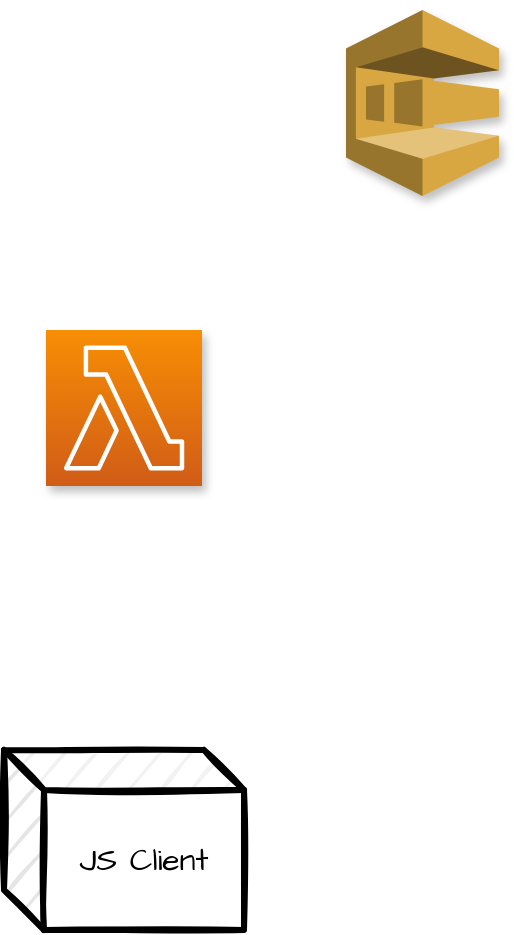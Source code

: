 <mxfile version="15.9.6" type="github">
  <diagram id="XZLAI_RSzJLNkHkKi3j2" name="Page-1">
    <mxGraphModel dx="1298" dy="813" grid="1" gridSize="10" guides="1" tooltips="1" connect="1" arrows="1" fold="1" page="1" pageScale="1" pageWidth="827" pageHeight="1169" math="0" shadow="0">
      <root>
        <mxCell id="0" />
        <mxCell id="1" parent="0" />
        <mxCell id="KVYzFe0HhOGAvs866bpS-1" value="JS Client" style="shape=cube;whiteSpace=wrap;html=1;boundedLbl=1;backgroundOutline=1;darkOpacity=0.05;darkOpacity2=0.1;sketch=1;strokeWidth=3;fontFamily=Architects Daughter;fontSource=https%3A%2F%2Ffonts.googleapis.com%2Fcss%3Ffamily%3DArchitects%2BDaughter;fontSize=16;labelBackgroundColor=none;" parent="1" vertex="1">
          <mxGeometry x="129" y="450" width="120" height="90" as="geometry" />
        </mxCell>
        <mxCell id="h0UVCJsAGZdsQ6SNU_fm-1" value="" style="outlineConnect=0;dashed=0;verticalLabelPosition=bottom;verticalAlign=top;align=center;html=1;shape=mxgraph.aws3.sqs;fillColor=#D9A741;gradientColor=none;sketch=0;strokeColor=#000000;shadow=1;" vertex="1" parent="1">
          <mxGeometry x="300" y="80" width="76.5" height="93" as="geometry" />
        </mxCell>
        <mxCell id="h0UVCJsAGZdsQ6SNU_fm-3" value="" style="sketch=0;points=[[0,0,0],[0.25,0,0],[0.5,0,0],[0.75,0,0],[1,0,0],[0,1,0],[0.25,1,0],[0.5,1,0],[0.75,1,0],[1,1,0],[0,0.25,0],[0,0.5,0],[0,0.75,0],[1,0.25,0],[1,0.5,0],[1,0.75,0]];outlineConnect=0;fontColor=#232F3E;gradientColor=#F78E04;gradientDirection=north;fillColor=#D05C17;strokeColor=#ffffff;dashed=0;verticalLabelPosition=bottom;verticalAlign=top;align=center;html=1;fontSize=12;fontStyle=0;aspect=fixed;shape=mxgraph.aws4.resourceIcon;resIcon=mxgraph.aws4.lambda;shadow=1;noLabel=0;" vertex="1" parent="1">
          <mxGeometry x="150" y="240" width="78" height="78" as="geometry" />
        </mxCell>
      </root>
    </mxGraphModel>
  </diagram>
</mxfile>
